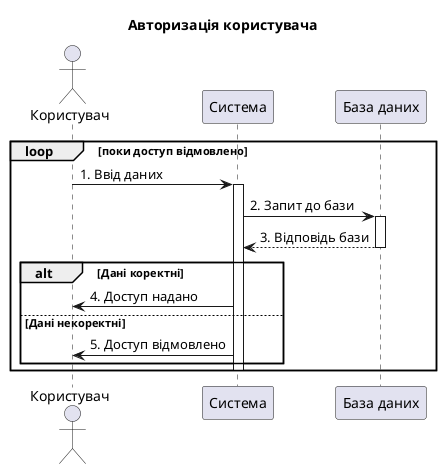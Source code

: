 @startuml
title Авторизація користувача

actor "Користувач" as User
participant "Система" as Sys
participant "База даних" as DB

loop поки доступ відмовлено
User->Sys : 1. Ввід даних
activate Sys
Sys->DB : 2. Запит до бази
activate DB
DB-->Sys : 3. Відповідь бази
deactivate DB

alt Дані коректні
Sys->User : 4. Доступ надано
else Дані некоректні
Sys->User : 5. Доступ відмовлено
end
deactivate Sys
end

@enduml